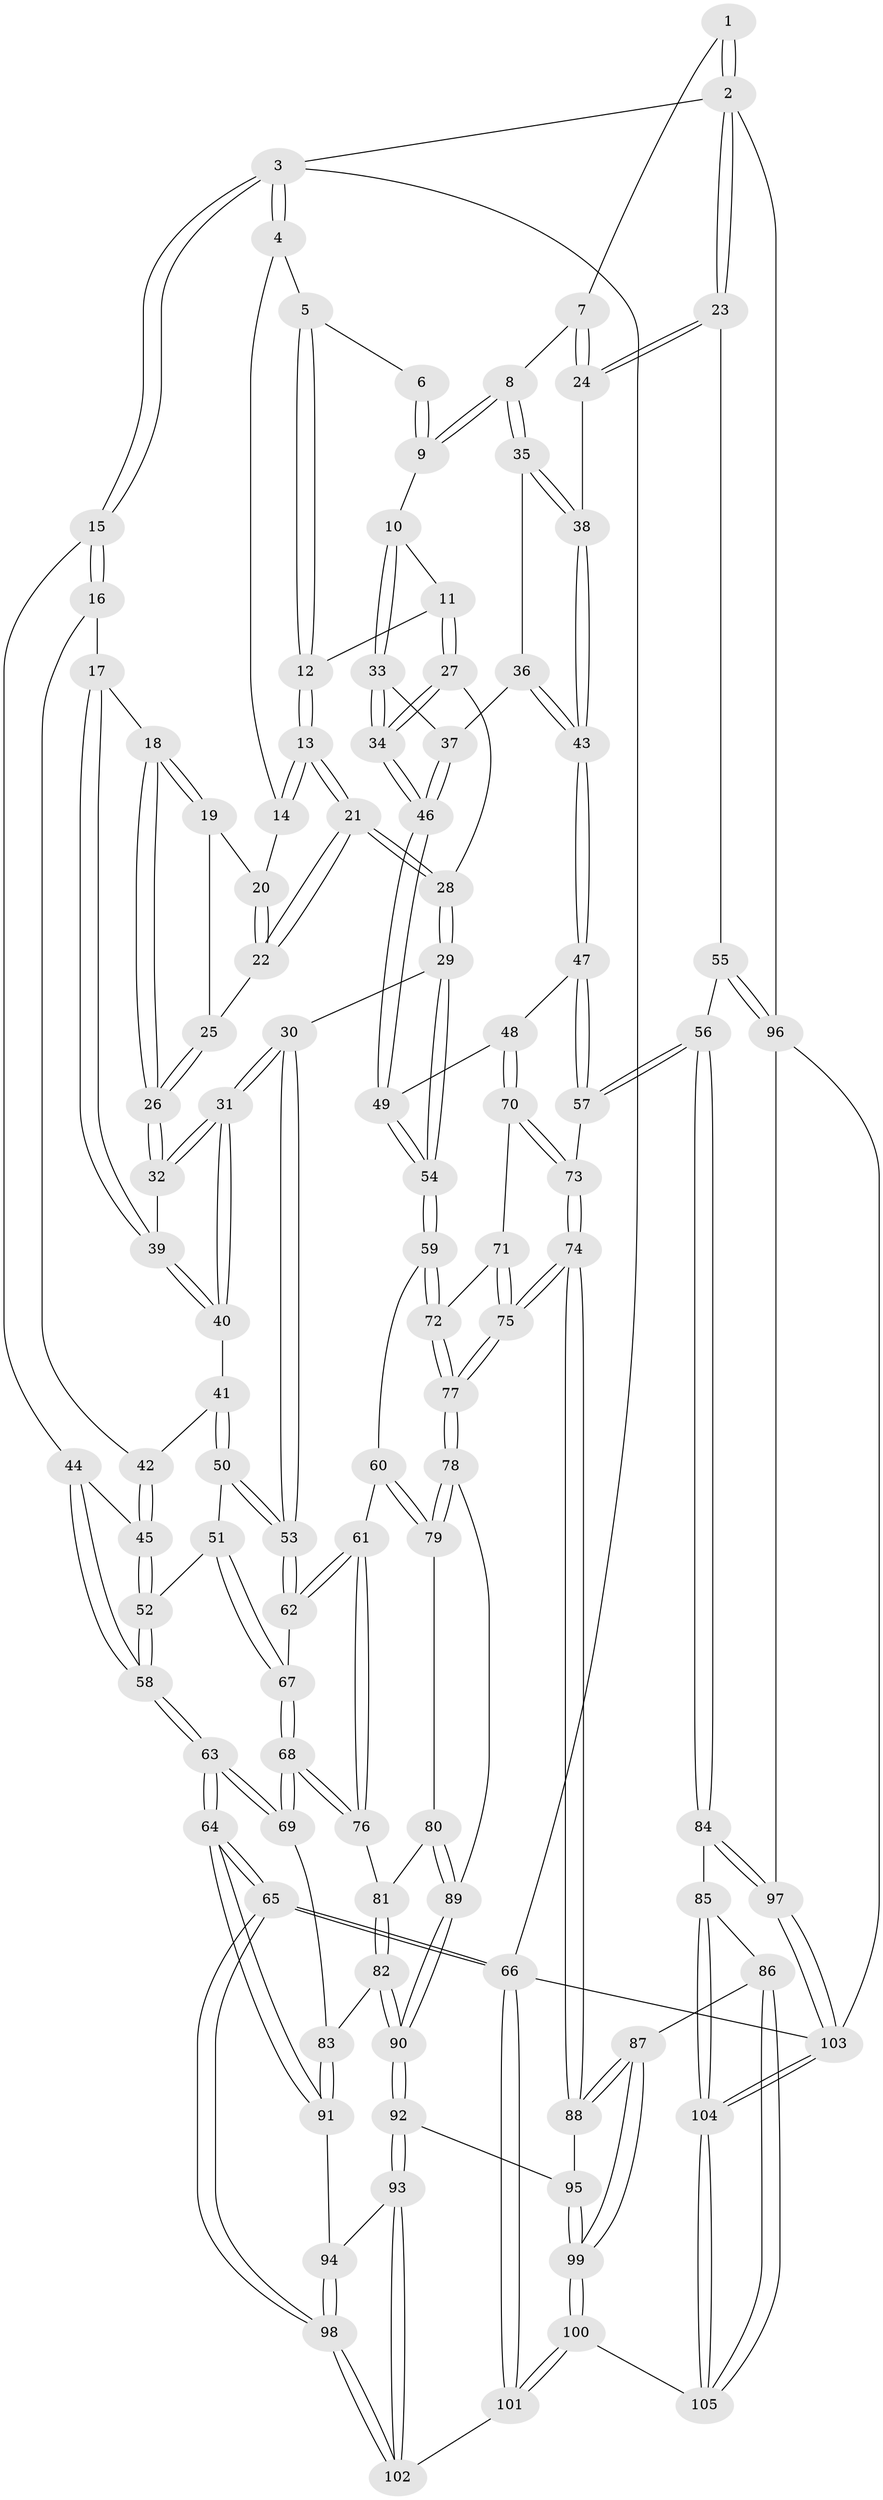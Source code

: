 // Generated by graph-tools (version 1.1) at 2025/51/03/09/25 03:51:07]
// undirected, 105 vertices, 259 edges
graph export_dot {
graph [start="1"]
  node [color=gray90,style=filled];
  1 [pos="+0.8706941863234376+0"];
  2 [pos="+1+0"];
  3 [pos="+0+0"];
  4 [pos="+0.36159511479121476+0"];
  5 [pos="+0.5662114667167518+0"];
  6 [pos="+0.6469509662023986+0"];
  7 [pos="+0.8600768377760857+0.0358106237381763"];
  8 [pos="+0.7555770372886583+0.08490881818955394"];
  9 [pos="+0.7278520244569024+0.0664529519807986"];
  10 [pos="+0.6585321231096884+0.10399616007341816"];
  11 [pos="+0.586758173153848+0.0736422327126573"];
  12 [pos="+0.5614111699197794+0"];
  13 [pos="+0.46559229332897806+0.09856941280187966"];
  14 [pos="+0.35310399915984675+0"];
  15 [pos="+0+0"];
  16 [pos="+0.11964657279550607+0.0838498581488058"];
  17 [pos="+0.21017907778443137+0.09734165087147321"];
  18 [pos="+0.26171717938307154+0.06766874115513129"];
  19 [pos="+0.28949293950214555+0.018512585141448303"];
  20 [pos="+0.34536401940558825+0"];
  21 [pos="+0.4585434269903671+0.14104299907663673"];
  22 [pos="+0.4073895005560841+0.10700132245460257"];
  23 [pos="+1+0.13277412781784664"];
  24 [pos="+0.973720392761365+0.17068956155418394"];
  25 [pos="+0.3797673035226922+0.10739773607676059"];
  26 [pos="+0.32179344005312766+0.13944941856294282"];
  27 [pos="+0.5042076112605236+0.19573925948029292"];
  28 [pos="+0.4851206958977569+0.19860511326838526"];
  29 [pos="+0.4193391874386888+0.27044974334070176"];
  30 [pos="+0.3693449369485252+0.2899849197543057"];
  31 [pos="+0.354738880522027+0.2661713089211023"];
  32 [pos="+0.32611030218385945+0.16989728854837294"];
  33 [pos="+0.6583413663925275+0.11131214998589632"];
  34 [pos="+0.622751151952964+0.23819968694551003"];
  35 [pos="+0.7597532641260776+0.09969429258177008"];
  36 [pos="+0.7570188413737488+0.14645207545641345"];
  37 [pos="+0.7356445113098475+0.19775281659195218"];
  38 [pos="+0.952340106211953+0.18458846741917062"];
  39 [pos="+0.2207264621967621+0.15537315825030312"];
  40 [pos="+0.22144870932351496+0.1732539281305346"];
  41 [pos="+0.18304429023586452+0.2269245701442658"];
  42 [pos="+0.1109381644841337+0.18702892444308925"];
  43 [pos="+0.9248155515562608+0.20950281490649536"];
  44 [pos="+0+0"];
  45 [pos="+0.07098717524925433+0.22592030211616615"];
  46 [pos="+0.7124491368689708+0.3172125695927391"];
  47 [pos="+0.9222610160917072+0.2125625674756335"];
  48 [pos="+0.7384858518564023+0.3448942079176569"];
  49 [pos="+0.7227498109926297+0.3372679405050911"];
  50 [pos="+0.18620202792486584+0.2444014413099331"];
  51 [pos="+0.07863075308578431+0.34388865185639594"];
  52 [pos="+0.06477376103130188+0.33826125097088483"];
  53 [pos="+0.3284614552063817+0.3445323087342502"];
  54 [pos="+0.5767362566202514+0.41269291587519874"];
  55 [pos="+1+0.5878381087219965"];
  56 [pos="+1+0.5877879920153255"];
  57 [pos="+0.9768365565608382+0.5190971058033058"];
  58 [pos="+0+0.3867057602760103"];
  59 [pos="+0.5332726866433574+0.4935594019707311"];
  60 [pos="+0.39104177973575777+0.48261727729541953"];
  61 [pos="+0.3088798395859288+0.44973392374342674"];
  62 [pos="+0.30314014380539395+0.4177999551455879"];
  63 [pos="+0+0.6492946126512843"];
  64 [pos="+0+0.8496010584224738"];
  65 [pos="+0+1"];
  66 [pos="+0+1"];
  67 [pos="+0.09733560748808442+0.36065190350590987"];
  68 [pos="+0.08675266493267823+0.5785543953489174"];
  69 [pos="+0.0362109165412581+0.6316243592658193"];
  70 [pos="+0.7642142303832575+0.38921865291372015"];
  71 [pos="+0.712174069100827+0.4811633911877329"];
  72 [pos="+0.5580050348079495+0.5494896525974607"];
  73 [pos="+0.8938748525387104+0.5025773217174805"];
  74 [pos="+0.6505924782222271+0.7389551271560304"];
  75 [pos="+0.6404160054382905+0.7241312905082795"];
  76 [pos="+0.29141251703130744+0.4808747640235817"];
  77 [pos="+0.5945565515371464+0.6791557379880413"];
  78 [pos="+0.5087333633960782+0.6695321264952977"];
  79 [pos="+0.43625231769715994+0.6303274064619383"];
  80 [pos="+0.32551466285191505+0.6493007445921821"];
  81 [pos="+0.30321314244888475+0.6187816855086204"];
  82 [pos="+0.17915221538611575+0.6841886668713782"];
  83 [pos="+0.10701316282729688+0.6845973176219945"];
  84 [pos="+0.7975586440134609+0.8125674903797165"];
  85 [pos="+0.7082813034974231+0.7915817348881635"];
  86 [pos="+0.6883668509047278+0.782892797878238"];
  87 [pos="+0.6578378159039959+0.758352989870049"];
  88 [pos="+0.6529756964704896+0.750247443293307"];
  89 [pos="+0.33905851738199777+0.7502792118665683"];
  90 [pos="+0.32745013094641257+0.7907383098100547"];
  91 [pos="+0.15212043744085688+0.8094727728877571"];
  92 [pos="+0.32794246982184194+0.8055162120137412"];
  93 [pos="+0.20932883519490753+0.8654227250840464"];
  94 [pos="+0.16837639362745999+0.8431569161406252"];
  95 [pos="+0.37565154856889404+0.841565612224107"];
  96 [pos="+1+0.8500617278500324"];
  97 [pos="+0.8625033062450025+0.8975662943801938"];
  98 [pos="+0+1"];
  99 [pos="+0.43567939795280414+1"];
  100 [pos="+0.4256641170531495+1"];
  101 [pos="+0.30380091386515956+1"];
  102 [pos="+0.21072829936926993+0.940175767772203"];
  103 [pos="+0.9379390594637281+1"];
  104 [pos="+0.8024353408813387+1"];
  105 [pos="+0.6150657297660725+1"];
  1 -- 2;
  1 -- 2;
  1 -- 7;
  2 -- 3;
  2 -- 23;
  2 -- 23;
  2 -- 96;
  3 -- 4;
  3 -- 4;
  3 -- 15;
  3 -- 15;
  3 -- 66;
  4 -- 5;
  4 -- 14;
  5 -- 6;
  5 -- 12;
  5 -- 12;
  6 -- 9;
  6 -- 9;
  7 -- 8;
  7 -- 24;
  7 -- 24;
  8 -- 9;
  8 -- 9;
  8 -- 35;
  8 -- 35;
  9 -- 10;
  10 -- 11;
  10 -- 33;
  10 -- 33;
  11 -- 12;
  11 -- 27;
  11 -- 27;
  12 -- 13;
  12 -- 13;
  13 -- 14;
  13 -- 14;
  13 -- 21;
  13 -- 21;
  14 -- 20;
  15 -- 16;
  15 -- 16;
  15 -- 44;
  16 -- 17;
  16 -- 42;
  17 -- 18;
  17 -- 39;
  17 -- 39;
  18 -- 19;
  18 -- 19;
  18 -- 26;
  18 -- 26;
  19 -- 20;
  19 -- 25;
  20 -- 22;
  20 -- 22;
  21 -- 22;
  21 -- 22;
  21 -- 28;
  21 -- 28;
  22 -- 25;
  23 -- 24;
  23 -- 24;
  23 -- 55;
  24 -- 38;
  25 -- 26;
  25 -- 26;
  26 -- 32;
  26 -- 32;
  27 -- 28;
  27 -- 34;
  27 -- 34;
  28 -- 29;
  28 -- 29;
  29 -- 30;
  29 -- 54;
  29 -- 54;
  30 -- 31;
  30 -- 31;
  30 -- 53;
  30 -- 53;
  31 -- 32;
  31 -- 32;
  31 -- 40;
  31 -- 40;
  32 -- 39;
  33 -- 34;
  33 -- 34;
  33 -- 37;
  34 -- 46;
  34 -- 46;
  35 -- 36;
  35 -- 38;
  35 -- 38;
  36 -- 37;
  36 -- 43;
  36 -- 43;
  37 -- 46;
  37 -- 46;
  38 -- 43;
  38 -- 43;
  39 -- 40;
  39 -- 40;
  40 -- 41;
  41 -- 42;
  41 -- 50;
  41 -- 50;
  42 -- 45;
  42 -- 45;
  43 -- 47;
  43 -- 47;
  44 -- 45;
  44 -- 58;
  44 -- 58;
  45 -- 52;
  45 -- 52;
  46 -- 49;
  46 -- 49;
  47 -- 48;
  47 -- 57;
  47 -- 57;
  48 -- 49;
  48 -- 70;
  48 -- 70;
  49 -- 54;
  49 -- 54;
  50 -- 51;
  50 -- 53;
  50 -- 53;
  51 -- 52;
  51 -- 67;
  51 -- 67;
  52 -- 58;
  52 -- 58;
  53 -- 62;
  53 -- 62;
  54 -- 59;
  54 -- 59;
  55 -- 56;
  55 -- 96;
  55 -- 96;
  56 -- 57;
  56 -- 57;
  56 -- 84;
  56 -- 84;
  57 -- 73;
  58 -- 63;
  58 -- 63;
  59 -- 60;
  59 -- 72;
  59 -- 72;
  60 -- 61;
  60 -- 79;
  60 -- 79;
  61 -- 62;
  61 -- 62;
  61 -- 76;
  61 -- 76;
  62 -- 67;
  63 -- 64;
  63 -- 64;
  63 -- 69;
  63 -- 69;
  64 -- 65;
  64 -- 65;
  64 -- 91;
  64 -- 91;
  65 -- 66;
  65 -- 66;
  65 -- 98;
  65 -- 98;
  66 -- 103;
  66 -- 101;
  66 -- 101;
  67 -- 68;
  67 -- 68;
  68 -- 69;
  68 -- 69;
  68 -- 76;
  68 -- 76;
  69 -- 83;
  70 -- 71;
  70 -- 73;
  70 -- 73;
  71 -- 72;
  71 -- 75;
  71 -- 75;
  72 -- 77;
  72 -- 77;
  73 -- 74;
  73 -- 74;
  74 -- 75;
  74 -- 75;
  74 -- 88;
  74 -- 88;
  75 -- 77;
  75 -- 77;
  76 -- 81;
  77 -- 78;
  77 -- 78;
  78 -- 79;
  78 -- 79;
  78 -- 89;
  79 -- 80;
  80 -- 81;
  80 -- 89;
  80 -- 89;
  81 -- 82;
  81 -- 82;
  82 -- 83;
  82 -- 90;
  82 -- 90;
  83 -- 91;
  83 -- 91;
  84 -- 85;
  84 -- 97;
  84 -- 97;
  85 -- 86;
  85 -- 104;
  85 -- 104;
  86 -- 87;
  86 -- 105;
  86 -- 105;
  87 -- 88;
  87 -- 88;
  87 -- 99;
  87 -- 99;
  88 -- 95;
  89 -- 90;
  89 -- 90;
  90 -- 92;
  90 -- 92;
  91 -- 94;
  92 -- 93;
  92 -- 93;
  92 -- 95;
  93 -- 94;
  93 -- 102;
  93 -- 102;
  94 -- 98;
  94 -- 98;
  95 -- 99;
  95 -- 99;
  96 -- 97;
  96 -- 103;
  97 -- 103;
  97 -- 103;
  98 -- 102;
  98 -- 102;
  99 -- 100;
  99 -- 100;
  100 -- 101;
  100 -- 101;
  100 -- 105;
  101 -- 102;
  103 -- 104;
  103 -- 104;
  104 -- 105;
  104 -- 105;
}
